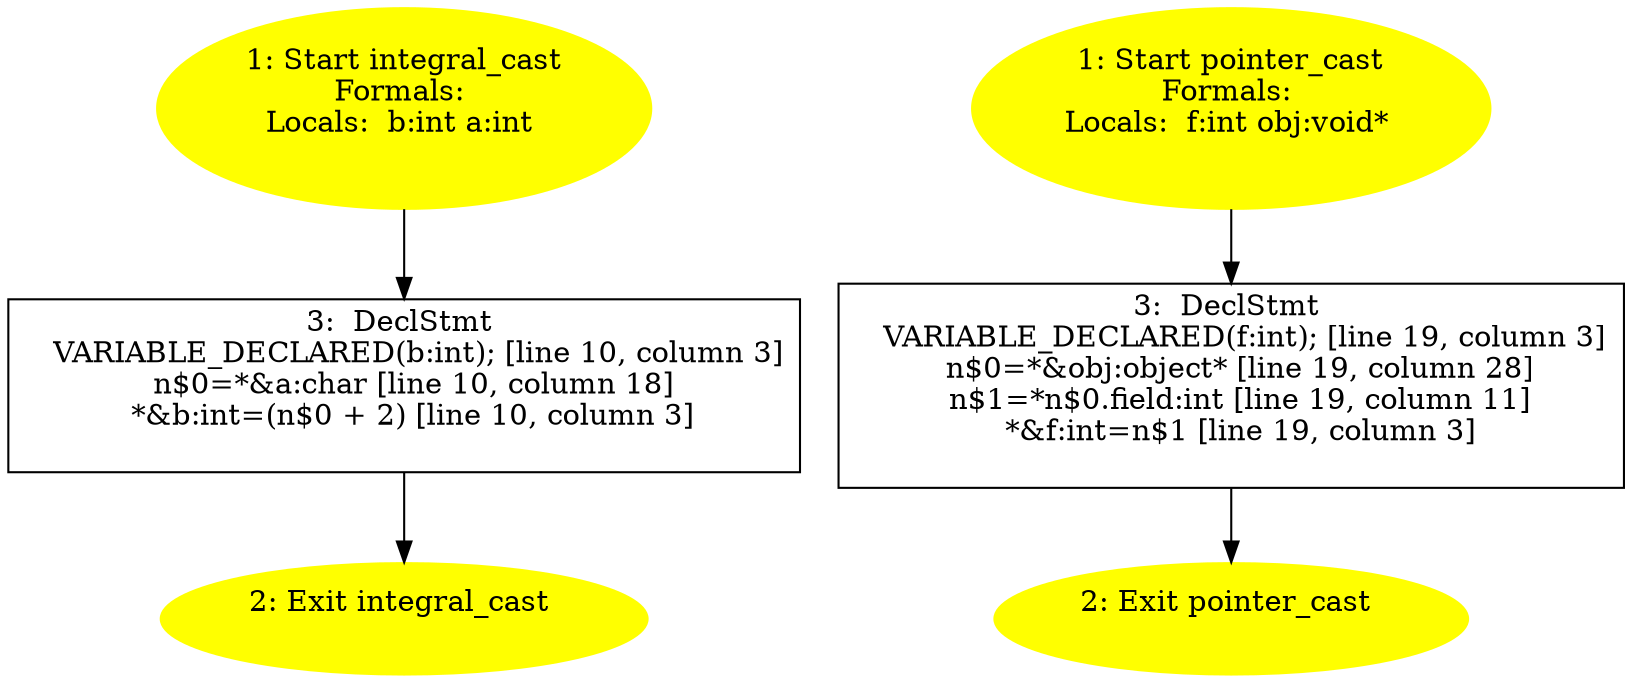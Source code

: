 /* @generated */
digraph cfg {
"integral_cast.d5430d978bb8b1ae1351542df63116f0_1" [label="1: Start integral_cast\nFormals: \nLocals:  b:int a:int \n  " color=yellow style=filled]
	

	 "integral_cast.d5430d978bb8b1ae1351542df63116f0_1" -> "integral_cast.d5430d978bb8b1ae1351542df63116f0_3" ;
"integral_cast.d5430d978bb8b1ae1351542df63116f0_2" [label="2: Exit integral_cast \n  " color=yellow style=filled]
	

"integral_cast.d5430d978bb8b1ae1351542df63116f0_3" [label="3:  DeclStmt \n   VARIABLE_DECLARED(b:int); [line 10, column 3]\n  n$0=*&a:char [line 10, column 18]\n  *&b:int=(n$0 + 2) [line 10, column 3]\n " shape="box"]
	

	 "integral_cast.d5430d978bb8b1ae1351542df63116f0_3" -> "integral_cast.d5430d978bb8b1ae1351542df63116f0_2" ;
"pointer_cast.3dc53891f7776356b25a5fbcd7d3c442_1" [label="1: Start pointer_cast\nFormals: \nLocals:  f:int obj:void* \n  " color=yellow style=filled]
	

	 "pointer_cast.3dc53891f7776356b25a5fbcd7d3c442_1" -> "pointer_cast.3dc53891f7776356b25a5fbcd7d3c442_3" ;
"pointer_cast.3dc53891f7776356b25a5fbcd7d3c442_2" [label="2: Exit pointer_cast \n  " color=yellow style=filled]
	

"pointer_cast.3dc53891f7776356b25a5fbcd7d3c442_3" [label="3:  DeclStmt \n   VARIABLE_DECLARED(f:int); [line 19, column 3]\n  n$0=*&obj:object* [line 19, column 28]\n  n$1=*n$0.field:int [line 19, column 11]\n  *&f:int=n$1 [line 19, column 3]\n " shape="box"]
	

	 "pointer_cast.3dc53891f7776356b25a5fbcd7d3c442_3" -> "pointer_cast.3dc53891f7776356b25a5fbcd7d3c442_2" ;
}
